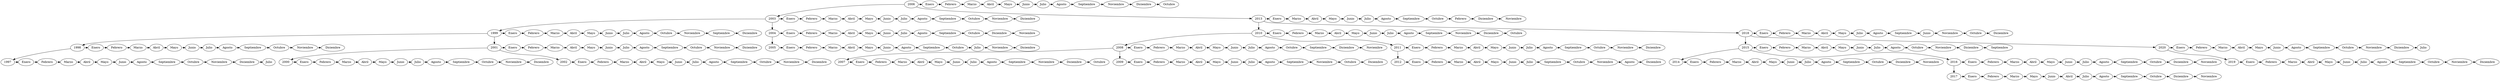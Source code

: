 digraph G{
rankdir=TB;
Nodo2006[label="2006"]
Nodo2006->Nodo20061;
Nodo20061[label="Enero"]
Nodo20061->Nodo20062;
Nodo20062[label="Febrero"]
Nodo20062->Nodo20063;
Nodo20063[label="Marzo"]
Nodo20063->Nodo20064;
Nodo20064[label="Abril"]
Nodo20064->Nodo20065;
Nodo20065[label="Mayo"]
Nodo20065->Nodo20066;
Nodo20066[label="Junio"]
Nodo20066->Nodo20067;
Nodo20067[label="Julio"]
Nodo20067->Nodo20068;
Nodo20068[label="Agosto"]
Nodo20068->Nodo20069;
Nodo20069[label="Septiembre"]
Nodo20069->Nodo200611;
Nodo200611[label="Noviembre"]
Nodo200611->Nodo200612;
Nodo200612[label="Diciembre"]
Nodo200612->Nodo200610;
Nodo200610[label="Octubre"]
{rank = same; Nodo2006; Nodo20061; Nodo20062; Nodo20063; Nodo20064; Nodo20065; Nodo20066; Nodo20067; Nodo20068; Nodo20069; Nodo200611; Nodo200612; Nodo200610; }
Nodo2003[label="2003"]
Nodo2003->Nodo20031;
Nodo20031[label="Enero"]
Nodo20031->Nodo20032;
Nodo20032[label="Febrero"]
Nodo20032->Nodo20033;
Nodo20033[label="Marzo"]
Nodo20033->Nodo20034;
Nodo20034[label="Abril"]
Nodo20034->Nodo20035;
Nodo20035[label="Mayo"]
Nodo20035->Nodo20036;
Nodo20036[label="Junio"]
Nodo20036->Nodo20037;
Nodo20037[label="Julio"]
Nodo20037->Nodo20038;
Nodo20038[label="Agosto"]
Nodo20038->Nodo20039;
Nodo20039[label="Septiembre"]
Nodo20039->Nodo200310;
Nodo200310[label="Octubre"]
Nodo200310->Nodo200311;
Nodo200311[label="Noviembre"]
Nodo200311->Nodo200312;
Nodo200312[label="Diciembre"]
{rank = same; Nodo2003; Nodo20031; Nodo20032; Nodo20033; Nodo20034; Nodo20035; Nodo20036; Nodo20037; Nodo20038; Nodo20039; Nodo200310; Nodo200311; Nodo200312; }
Nodo1999[label="1999"]
Nodo1999->Nodo19991;
Nodo19991[label="Enero"]
Nodo19991->Nodo19992;
Nodo19992[label="Febrero"]
Nodo19992->Nodo19993;
Nodo19993[label="Marzo"]
Nodo19993->Nodo19994;
Nodo19994[label="Abril"]
Nodo19994->Nodo19995;
Nodo19995[label="Mayo"]
Nodo19995->Nodo19996;
Nodo19996[label="Junio"]
Nodo19996->Nodo19997;
Nodo19997[label="Julio"]
Nodo19997->Nodo19998;
Nodo19998[label="Agosto"]
Nodo19998->Nodo199910;
Nodo199910[label="Octubre"]
Nodo199910->Nodo199911;
Nodo199911[label="Noviembre"]
Nodo199911->Nodo19999;
Nodo19999[label="Septiembre"]
Nodo19999->Nodo199912;
Nodo199912[label="Diciembre"]
{rank = same; Nodo1999; Nodo19991; Nodo19992; Nodo19993; Nodo19994; Nodo19995; Nodo19996; Nodo19997; Nodo19998; Nodo199910; Nodo199911; Nodo19999; Nodo199912; }
Nodo1998[label="1998"]
Nodo1998->Nodo19981;
Nodo19981[label="Enero"]
Nodo19981->Nodo19982;
Nodo19982[label="Febrero"]
Nodo19982->Nodo19983;
Nodo19983[label="Marzo"]
Nodo19983->Nodo19984;
Nodo19984[label="Abril"]
Nodo19984->Nodo19985;
Nodo19985[label="Mayo"]
Nodo19985->Nodo19986;
Nodo19986[label="Junio"]
Nodo19986->Nodo19987;
Nodo19987[label="Julio"]
Nodo19987->Nodo19988;
Nodo19988[label="Agosto"]
Nodo19988->Nodo19989;
Nodo19989[label="Septiembre"]
Nodo19989->Nodo199810;
Nodo199810[label="Octubre"]
Nodo199810->Nodo199811;
Nodo199811[label="Noviembre"]
Nodo199811->Nodo199812;
Nodo199812[label="Diciembre"]
{rank = same; Nodo1998; Nodo19981; Nodo19982; Nodo19983; Nodo19984; Nodo19985; Nodo19986; Nodo19987; Nodo19988; Nodo19989; Nodo199810; Nodo199811; Nodo199812; }
Nodo1997[label="1997"]
Nodo1997->Nodo19971;
Nodo19971[label="Enero"]
Nodo19971->Nodo19972;
Nodo19972[label="Febrero"]
Nodo19972->Nodo19973;
Nodo19973[label="Marzo"]
Nodo19973->Nodo19974;
Nodo19974[label="Abril"]
Nodo19974->Nodo19975;
Nodo19975[label="Mayo"]
Nodo19975->Nodo19976;
Nodo19976[label="Junio"]
Nodo19976->Nodo19978;
Nodo19978[label="Agosto"]
Nodo19978->Nodo19979;
Nodo19979[label="Septiembre"]
Nodo19979->Nodo199710;
Nodo199710[label="Octubre"]
Nodo199710->Nodo199711;
Nodo199711[label="Noviembre"]
Nodo199711->Nodo199712;
Nodo199712[label="Diciembre"]
Nodo199712->Nodo19977;
Nodo19977[label="Julio"]
{rank = same; Nodo1997; Nodo19971; Nodo19972; Nodo19973; Nodo19974; Nodo19975; Nodo19976; Nodo19978; Nodo19979; Nodo199710; Nodo199711; Nodo199712; Nodo19977; }
Nodo1998->Nodo1997;
Nodo1999->Nodo1998;
Nodo2001[label="2001"]
Nodo2001->Nodo20011;
Nodo20011[label="Enero"]
Nodo20011->Nodo20012;
Nodo20012[label="Febrero"]
Nodo20012->Nodo20013;
Nodo20013[label="Marzo"]
Nodo20013->Nodo20014;
Nodo20014[label="Abril"]
Nodo20014->Nodo20015;
Nodo20015[label="Mayo"]
Nodo20015->Nodo20016;
Nodo20016[label="Junio"]
Nodo20016->Nodo20017;
Nodo20017[label="Julio"]
Nodo20017->Nodo20018;
Nodo20018[label="Agosto"]
Nodo20018->Nodo20019;
Nodo20019[label="Septiembre"]
Nodo20019->Nodo200110;
Nodo200110[label="Octubre"]
Nodo200110->Nodo200111;
Nodo200111[label="Noviembre"]
Nodo200111->Nodo200112;
Nodo200112[label="Diciembre"]
{rank = same; Nodo2001; Nodo20011; Nodo20012; Nodo20013; Nodo20014; Nodo20015; Nodo20016; Nodo20017; Nodo20018; Nodo20019; Nodo200110; Nodo200111; Nodo200112; }
Nodo2000[label="2000"]
Nodo2000->Nodo20001;
Nodo20001[label="Enero"]
Nodo20001->Nodo20002;
Nodo20002[label="Febrero"]
Nodo20002->Nodo20003;
Nodo20003[label="Marzo"]
Nodo20003->Nodo20004;
Nodo20004[label="Abril"]
Nodo20004->Nodo20005;
Nodo20005[label="Mayo"]
Nodo20005->Nodo20006;
Nodo20006[label="Junio"]
Nodo20006->Nodo20007;
Nodo20007[label="Julio"]
Nodo20007->Nodo20008;
Nodo20008[label="Agosto"]
Nodo20008->Nodo20009;
Nodo20009[label="Septiembre"]
Nodo20009->Nodo200010;
Nodo200010[label="Octubre"]
Nodo200010->Nodo200011;
Nodo200011[label="Noviembre"]
Nodo200011->Nodo200012;
Nodo200012[label="Diciembre"]
{rank = same; Nodo2000; Nodo20001; Nodo20002; Nodo20003; Nodo20004; Nodo20005; Nodo20006; Nodo20007; Nodo20008; Nodo20009; Nodo200010; Nodo200011; Nodo200012; }
Nodo2001->Nodo2000;
Nodo2002[label="2002"]
Nodo2002->Nodo20021;
Nodo20021[label="Enero"]
Nodo20021->Nodo20022;
Nodo20022[label="Febrero"]
Nodo20022->Nodo20023;
Nodo20023[label="Marzo"]
Nodo20023->Nodo20024;
Nodo20024[label="Abril"]
Nodo20024->Nodo20025;
Nodo20025[label="Mayo"]
Nodo20025->Nodo20026;
Nodo20026[label="Junio"]
Nodo20026->Nodo20027;
Nodo20027[label="Julio"]
Nodo20027->Nodo20028;
Nodo20028[label="Agosto"]
Nodo20028->Nodo20029;
Nodo20029[label="Septiembre"]
Nodo20029->Nodo200210;
Nodo200210[label="Octubre"]
Nodo200210->Nodo200211;
Nodo200211[label="Noviembre"]
Nodo200211->Nodo200212;
Nodo200212[label="Diciembre"]
{rank = same; Nodo2002; Nodo20021; Nodo20022; Nodo20023; Nodo20024; Nodo20025; Nodo20026; Nodo20027; Nodo20028; Nodo20029; Nodo200210; Nodo200211; Nodo200212; }
Nodo2001->Nodo2002;
Nodo1999->Nodo2001;
Nodo2003->Nodo1999;
Nodo2004[label="2004"]
Nodo2004->Nodo20041;
Nodo20041[label="Enero"]
Nodo20041->Nodo20042;
Nodo20042[label="Febrero"]
Nodo20042->Nodo20043;
Nodo20043[label="Marzo"]
Nodo20043->Nodo20044;
Nodo20044[label="Abril"]
Nodo20044->Nodo20045;
Nodo20045[label="Mayo"]
Nodo20045->Nodo20046;
Nodo20046[label="Junio"]
Nodo20046->Nodo20047;
Nodo20047[label="Julio"]
Nodo20047->Nodo20048;
Nodo20048[label="Agosto"]
Nodo20048->Nodo20049;
Nodo20049[label="Septiembre"]
Nodo20049->Nodo200410;
Nodo200410[label="Octubre"]
Nodo200410->Nodo200412;
Nodo200412[label="Diciembre"]
Nodo200412->Nodo200411;
Nodo200411[label="Noviembre"]
{rank = same; Nodo2004; Nodo20041; Nodo20042; Nodo20043; Nodo20044; Nodo20045; Nodo20046; Nodo20047; Nodo20048; Nodo20049; Nodo200410; Nodo200412; Nodo200411; }
Nodo2005[label="2005"]
Nodo2005->Nodo20051;
Nodo20051[label="Enero"]
Nodo20051->Nodo20052;
Nodo20052[label="Febrero"]
Nodo20052->Nodo20053;
Nodo20053[label="Marzo"]
Nodo20053->Nodo20054;
Nodo20054[label="Abril"]
Nodo20054->Nodo20055;
Nodo20055[label="Mayo"]
Nodo20055->Nodo20056;
Nodo20056[label="Junio"]
Nodo20056->Nodo20058;
Nodo20058[label="Agosto"]
Nodo20058->Nodo20059;
Nodo20059[label="Septiembre"]
Nodo20059->Nodo200510;
Nodo200510[label="Octubre"]
Nodo200510->Nodo20057;
Nodo20057[label="Julio"]
Nodo20057->Nodo200511;
Nodo200511[label="Noviembre"]
Nodo200511->Nodo200512;
Nodo200512[label="Diciembre"]
{rank = same; Nodo2005; Nodo20051; Nodo20052; Nodo20053; Nodo20054; Nodo20055; Nodo20056; Nodo20058; Nodo20059; Nodo200510; Nodo20057; Nodo200511; Nodo200512; }
Nodo2004->Nodo2005;
Nodo2003->Nodo2004;
Nodo2006->Nodo2003;
Nodo2013[label="2013"]
Nodo2013->Nodo20131;
Nodo20131[label="Enero"]
Nodo20131->Nodo20133;
Nodo20133[label="Marzo"]
Nodo20133->Nodo20134;
Nodo20134[label="Abril"]
Nodo20134->Nodo20135;
Nodo20135[label="Mayo"]
Nodo20135->Nodo20136;
Nodo20136[label="Junio"]
Nodo20136->Nodo20137;
Nodo20137[label="Julio"]
Nodo20137->Nodo20138;
Nodo20138[label="Agosto"]
Nodo20138->Nodo20139;
Nodo20139[label="Septiembre"]
Nodo20139->Nodo201310;
Nodo201310[label="Octubre"]
Nodo201310->Nodo20132;
Nodo20132[label="Febrero"]
Nodo20132->Nodo201312;
Nodo201312[label="Diciembre"]
Nodo201312->Nodo201311;
Nodo201311[label="Noviembre"]
{rank = same; Nodo2013; Nodo20131; Nodo20133; Nodo20134; Nodo20135; Nodo20136; Nodo20137; Nodo20138; Nodo20139; Nodo201310; Nodo20132; Nodo201312; Nodo201311; }
Nodo2010[label="2010"]
Nodo2010->Nodo20101;
Nodo20101[label="Enero"]
Nodo20101->Nodo20102;
Nodo20102[label="Febrero"]
Nodo20102->Nodo20103;
Nodo20103[label="Marzo"]
Nodo20103->Nodo20104;
Nodo20104[label="Abril"]
Nodo20104->Nodo20105;
Nodo20105[label="Mayo"]
Nodo20105->Nodo20106;
Nodo20106[label="Junio"]
Nodo20106->Nodo20107;
Nodo20107[label="Julio"]
Nodo20107->Nodo20108;
Nodo20108[label="Agosto"]
Nodo20108->Nodo20109;
Nodo20109[label="Septiembre"]
Nodo20109->Nodo201011;
Nodo201011[label="Noviembre"]
Nodo201011->Nodo201012;
Nodo201012[label="Diciembre"]
Nodo201012->Nodo201010;
Nodo201010[label="Octubre"]
{rank = same; Nodo2010; Nodo20101; Nodo20102; Nodo20103; Nodo20104; Nodo20105; Nodo20106; Nodo20107; Nodo20108; Nodo20109; Nodo201011; Nodo201012; Nodo201010; }
Nodo2008[label="2008"]
Nodo2008->Nodo20081;
Nodo20081[label="Enero"]
Nodo20081->Nodo20082;
Nodo20082[label="Febrero"]
Nodo20082->Nodo20083;
Nodo20083[label="Marzo"]
Nodo20083->Nodo20084;
Nodo20084[label="Abril"]
Nodo20084->Nodo20085;
Nodo20085[label="Mayo"]
Nodo20085->Nodo20086;
Nodo20086[label="Junio"]
Nodo20086->Nodo20087;
Nodo20087[label="Julio"]
Nodo20087->Nodo20088;
Nodo20088[label="Agosto"]
Nodo20088->Nodo200810;
Nodo200810[label="Octubre"]
Nodo200810->Nodo20089;
Nodo20089[label="Septiembre"]
Nodo20089->Nodo200812;
Nodo200812[label="Diciembre"]
Nodo200812->Nodo200811;
Nodo200811[label="Noviembre"]
{rank = same; Nodo2008; Nodo20081; Nodo20082; Nodo20083; Nodo20084; Nodo20085; Nodo20086; Nodo20087; Nodo20088; Nodo200810; Nodo20089; Nodo200812; Nodo200811; }
Nodo2007[label="2007"]
Nodo2007->Nodo20071;
Nodo20071[label="Enero"]
Nodo20071->Nodo20072;
Nodo20072[label="Febrero"]
Nodo20072->Nodo20073;
Nodo20073[label="Marzo"]
Nodo20073->Nodo20074;
Nodo20074[label="Abril"]
Nodo20074->Nodo20075;
Nodo20075[label="Mayo"]
Nodo20075->Nodo20076;
Nodo20076[label="Junio"]
Nodo20076->Nodo20077;
Nodo20077[label="Julio"]
Nodo20077->Nodo20078;
Nodo20078[label="Agosto"]
Nodo20078->Nodo20079;
Nodo20079[label="Septiembre"]
Nodo20079->Nodo200711;
Nodo200711[label="Noviembre"]
Nodo200711->Nodo200712;
Nodo200712[label="Diciembre"]
Nodo200712->Nodo200710;
Nodo200710[label="Octubre"]
{rank = same; Nodo2007; Nodo20071; Nodo20072; Nodo20073; Nodo20074; Nodo20075; Nodo20076; Nodo20077; Nodo20078; Nodo20079; Nodo200711; Nodo200712; Nodo200710; }
Nodo2008->Nodo2007;
Nodo2009[label="2009"]
Nodo2009->Nodo20091;
Nodo20091[label="Enero"]
Nodo20091->Nodo20092;
Nodo20092[label="Febrero"]
Nodo20092->Nodo20093;
Nodo20093[label="Marzo"]
Nodo20093->Nodo20094;
Nodo20094[label="Abril"]
Nodo20094->Nodo20095;
Nodo20095[label="Mayo"]
Nodo20095->Nodo20096;
Nodo20096[label="Junio"]
Nodo20096->Nodo20097;
Nodo20097[label="Julio"]
Nodo20097->Nodo20098;
Nodo20098[label="Agosto"]
Nodo20098->Nodo20099;
Nodo20099[label="Septiembre"]
Nodo20099->Nodo200911;
Nodo200911[label="Noviembre"]
Nodo200911->Nodo200910;
Nodo200910[label="Octubre"]
Nodo200910->Nodo200912;
Nodo200912[label="Diciembre"]
{rank = same; Nodo2009; Nodo20091; Nodo20092; Nodo20093; Nodo20094; Nodo20095; Nodo20096; Nodo20097; Nodo20098; Nodo20099; Nodo200911; Nodo200910; Nodo200912; }
Nodo2008->Nodo2009;
Nodo2010->Nodo2008;
Nodo2011[label="2011"]
Nodo2011->Nodo20111;
Nodo20111[label="Enero"]
Nodo20111->Nodo20112;
Nodo20112[label="Febrero"]
Nodo20112->Nodo20113;
Nodo20113[label="Marzo"]
Nodo20113->Nodo20114;
Nodo20114[label="Abril"]
Nodo20114->Nodo20115;
Nodo20115[label="Mayo"]
Nodo20115->Nodo20116;
Nodo20116[label="Junio"]
Nodo20116->Nodo20117;
Nodo20117[label="Julio"]
Nodo20117->Nodo20118;
Nodo20118[label="Agosto"]
Nodo20118->Nodo20119;
Nodo20119[label="Septiembre"]
Nodo20119->Nodo201110;
Nodo201110[label="Octubre"]
Nodo201110->Nodo201111;
Nodo201111[label="Noviembre"]
Nodo201111->Nodo201112;
Nodo201112[label="Diciembre"]
{rank = same; Nodo2011; Nodo20111; Nodo20112; Nodo20113; Nodo20114; Nodo20115; Nodo20116; Nodo20117; Nodo20118; Nodo20119; Nodo201110; Nodo201111; Nodo201112; }
Nodo2012[label="2012"]
Nodo2012->Nodo20121;
Nodo20121[label="Enero"]
Nodo20121->Nodo20122;
Nodo20122[label="Febrero"]
Nodo20122->Nodo20123;
Nodo20123[label="Marzo"]
Nodo20123->Nodo20124;
Nodo20124[label="Abril"]
Nodo20124->Nodo20125;
Nodo20125[label="Mayo"]
Nodo20125->Nodo20126;
Nodo20126[label="Junio"]
Nodo20126->Nodo20127;
Nodo20127[label="Julio"]
Nodo20127->Nodo20129;
Nodo20129[label="Septiembre"]
Nodo20129->Nodo201210;
Nodo201210[label="Octubre"]
Nodo201210->Nodo201211;
Nodo201211[label="Noviembre"]
Nodo201211->Nodo20128;
Nodo20128[label="Agosto"]
Nodo20128->Nodo201212;
Nodo201212[label="Diciembre"]
{rank = same; Nodo2012; Nodo20121; Nodo20122; Nodo20123; Nodo20124; Nodo20125; Nodo20126; Nodo20127; Nodo20129; Nodo201210; Nodo201211; Nodo20128; Nodo201212; }
Nodo2011->Nodo2012;
Nodo2010->Nodo2011;
Nodo2013->Nodo2010;
Nodo2018[label="2018"]
Nodo2018->Nodo20181;
Nodo20181[label="Enero"]
Nodo20181->Nodo20182;
Nodo20182[label="Febrero"]
Nodo20182->Nodo20183;
Nodo20183[label="Marzo"]
Nodo20183->Nodo20184;
Nodo20184[label="Abril"]
Nodo20184->Nodo20185;
Nodo20185[label="Mayo"]
Nodo20185->Nodo20187;
Nodo20187[label="Julio"]
Nodo20187->Nodo20188;
Nodo20188[label="Agosto"]
Nodo20188->Nodo20189;
Nodo20189[label="Septiembre"]
Nodo20189->Nodo20186;
Nodo20186[label="Junio"]
Nodo20186->Nodo201811;
Nodo201811[label="Noviembre"]
Nodo201811->Nodo201810;
Nodo201810[label="Octubre"]
Nodo201810->Nodo201812;
Nodo201812[label="Diciembre"]
{rank = same; Nodo2018; Nodo20181; Nodo20182; Nodo20183; Nodo20184; Nodo20185; Nodo20187; Nodo20188; Nodo20189; Nodo20186; Nodo201811; Nodo201810; Nodo201812; }
Nodo2015[label="2015"]
Nodo2015->Nodo20151;
Nodo20151[label="Enero"]
Nodo20151->Nodo20152;
Nodo20152[label="Febrero"]
Nodo20152->Nodo20153;
Nodo20153[label="Marzo"]
Nodo20153->Nodo20154;
Nodo20154[label="Abril"]
Nodo20154->Nodo20155;
Nodo20155[label="Mayo"]
Nodo20155->Nodo20156;
Nodo20156[label="Junio"]
Nodo20156->Nodo20157;
Nodo20157[label="Julio"]
Nodo20157->Nodo20158;
Nodo20158[label="Agosto"]
Nodo20158->Nodo201510;
Nodo201510[label="Octubre"]
Nodo201510->Nodo201511;
Nodo201511[label="Noviembre"]
Nodo201511->Nodo201512;
Nodo201512[label="Diciembre"]
Nodo201512->Nodo20159;
Nodo20159[label="Septiembre"]
{rank = same; Nodo2015; Nodo20151; Nodo20152; Nodo20153; Nodo20154; Nodo20155; Nodo20156; Nodo20157; Nodo20158; Nodo201510; Nodo201511; Nodo201512; Nodo20159; }
Nodo2014[label="2014"]
Nodo2014->Nodo20141;
Nodo20141[label="Enero"]
Nodo20141->Nodo20142;
Nodo20142[label="Febrero"]
Nodo20142->Nodo20143;
Nodo20143[label="Marzo"]
Nodo20143->Nodo20144;
Nodo20144[label="Abril"]
Nodo20144->Nodo20145;
Nodo20145[label="Mayo"]
Nodo20145->Nodo20146;
Nodo20146[label="Junio"]
Nodo20146->Nodo20147;
Nodo20147[label="Julio"]
Nodo20147->Nodo20148;
Nodo20148[label="Agosto"]
Nodo20148->Nodo20149;
Nodo20149[label="Septiembre"]
Nodo20149->Nodo201410;
Nodo201410[label="Octubre"]
Nodo201410->Nodo201412;
Nodo201412[label="Diciembre"]
Nodo201412->Nodo201411;
Nodo201411[label="Noviembre"]
{rank = same; Nodo2014; Nodo20141; Nodo20142; Nodo20143; Nodo20144; Nodo20145; Nodo20146; Nodo20147; Nodo20148; Nodo20149; Nodo201410; Nodo201412; Nodo201411; }
Nodo2015->Nodo2014;
Nodo2016[label="2016"]
Nodo2016->Nodo20161;
Nodo20161[label="Enero"]
Nodo20161->Nodo20162;
Nodo20162[label="Febrero"]
Nodo20162->Nodo20163;
Nodo20163[label="Marzo"]
Nodo20163->Nodo20164;
Nodo20164[label="Abril"]
Nodo20164->Nodo20165;
Nodo20165[label="Mayo"]
Nodo20165->Nodo20166;
Nodo20166[label="Junio"]
Nodo20166->Nodo20167;
Nodo20167[label="Julio"]
Nodo20167->Nodo20168;
Nodo20168[label="Agosto"]
Nodo20168->Nodo20169;
Nodo20169[label="Septiembre"]
Nodo20169->Nodo201610;
Nodo201610[label="Octubre"]
Nodo201610->Nodo201612;
Nodo201612[label="Diciembre"]
Nodo201612->Nodo201611;
Nodo201611[label="Noviembre"]
{rank = same; Nodo2016; Nodo20161; Nodo20162; Nodo20163; Nodo20164; Nodo20165; Nodo20166; Nodo20167; Nodo20168; Nodo20169; Nodo201610; Nodo201612; Nodo201611; }
Nodo2017[label="2017"]
Nodo2017->Nodo20171;
Nodo20171[label="Enero"]
Nodo20171->Nodo20172;
Nodo20172[label="Febrero"]
Nodo20172->Nodo20173;
Nodo20173[label="Marzo"]
Nodo20173->Nodo20175;
Nodo20175[label="Mayo"]
Nodo20175->Nodo20176;
Nodo20176[label="Junio"]
Nodo20176->Nodo20174;
Nodo20174[label="Abril"]
Nodo20174->Nodo20177;
Nodo20177[label="Julio"]
Nodo20177->Nodo20178;
Nodo20178[label="Agosto"]
Nodo20178->Nodo20179;
Nodo20179[label="Septiembre"]
Nodo20179->Nodo201710;
Nodo201710[label="Octubre"]
Nodo201710->Nodo201712;
Nodo201712[label="Diciembre"]
Nodo201712->Nodo201711;
Nodo201711[label="Noviembre"]
{rank = same; Nodo2017; Nodo20171; Nodo20172; Nodo20173; Nodo20175; Nodo20176; Nodo20174; Nodo20177; Nodo20178; Nodo20179; Nodo201710; Nodo201712; Nodo201711; }
Nodo2016->Nodo2017;
Nodo2015->Nodo2016;
Nodo2018->Nodo2015;
Nodo2020[label="2020"]
Nodo2020->Nodo20201;
Nodo20201[label="Enero"]
Nodo20201->Nodo20202;
Nodo20202[label="Febrero"]
Nodo20202->Nodo20203;
Nodo20203[label="Marzo"]
Nodo20203->Nodo20204;
Nodo20204[label="Abril"]
Nodo20204->Nodo20205;
Nodo20205[label="Mayo"]
Nodo20205->Nodo20206;
Nodo20206[label="Junio"]
Nodo20206->Nodo20208;
Nodo20208[label="Agosto"]
Nodo20208->Nodo20209;
Nodo20209[label="Septiembre"]
Nodo20209->Nodo202010;
Nodo202010[label="Octubre"]
Nodo202010->Nodo202011;
Nodo202011[label="Noviembre"]
Nodo202011->Nodo202012;
Nodo202012[label="Diciembre"]
Nodo202012->Nodo20207;
Nodo20207[label="Julio"]
{rank = same; Nodo2020; Nodo20201; Nodo20202; Nodo20203; Nodo20204; Nodo20205; Nodo20206; Nodo20208; Nodo20209; Nodo202010; Nodo202011; Nodo202012; Nodo20207; }
Nodo2019[label="2019"]
Nodo2019->Nodo20191;
Nodo20191[label="Enero"]
Nodo20191->Nodo20192;
Nodo20192[label="Febrero"]
Nodo20192->Nodo20193;
Nodo20193[label="Marzo"]
Nodo20193->Nodo20194;
Nodo20194[label="Abril"]
Nodo20194->Nodo20195;
Nodo20195[label="Mayo"]
Nodo20195->Nodo20196;
Nodo20196[label="Junio"]
Nodo20196->Nodo20197;
Nodo20197[label="Julio"]
Nodo20197->Nodo20198;
Nodo20198[label="Agosto"]
Nodo20198->Nodo20199;
Nodo20199[label="Septiembre"]
Nodo20199->Nodo201910;
Nodo201910[label="Octubre"]
Nodo201910->Nodo201911;
Nodo201911[label="Noviembre"]
Nodo201911->Nodo201912;
Nodo201912[label="Diciembre"]
{rank = same; Nodo2019; Nodo20191; Nodo20192; Nodo20193; Nodo20194; Nodo20195; Nodo20196; Nodo20197; Nodo20198; Nodo20199; Nodo201910; Nodo201911; Nodo201912; }
Nodo2020->Nodo2019;
Nodo2018->Nodo2020;
Nodo2013->Nodo2018;
Nodo2006->Nodo2013;

}